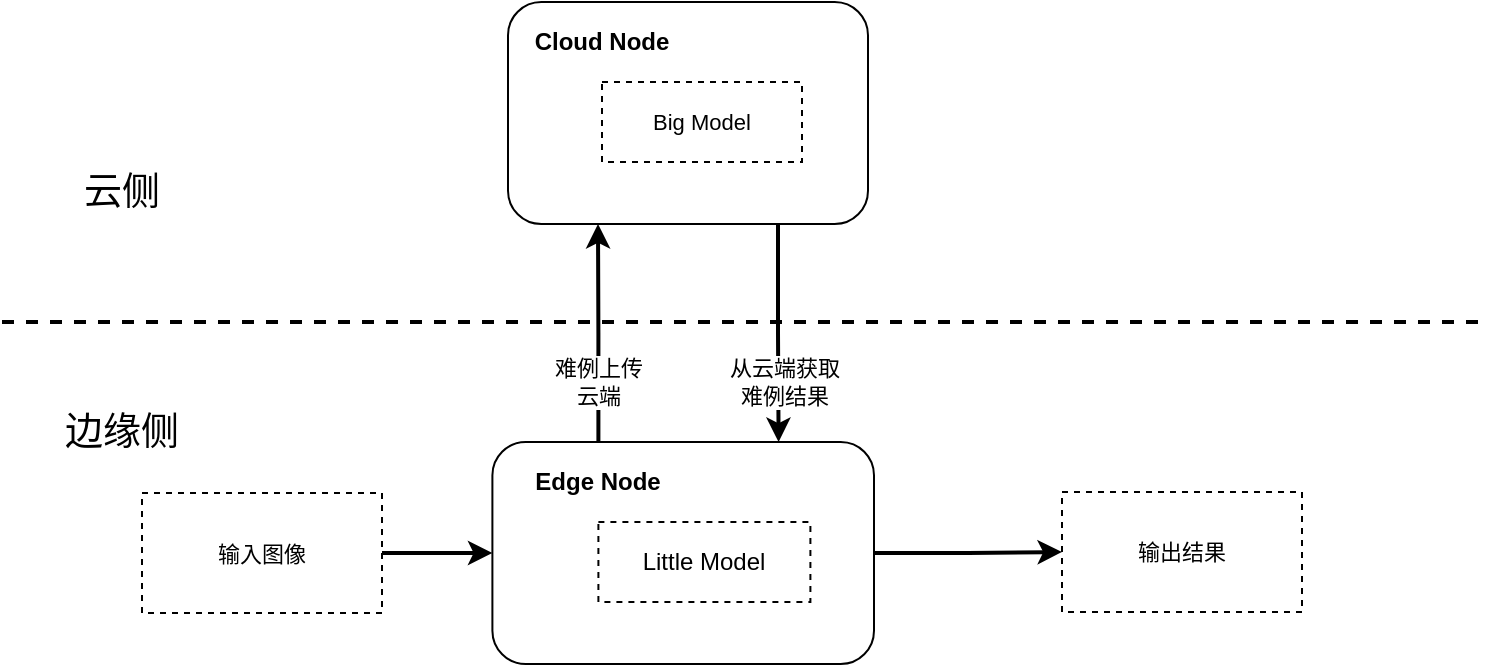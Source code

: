 <mxfile version="18.2.0" type="github">
  <diagram id="qluDVCuECNe0fZMzhmlM" name="Page-1">
    <mxGraphModel dx="946" dy="687" grid="0" gridSize="10" guides="1" tooltips="1" connect="1" arrows="1" fold="1" page="0" pageScale="1" pageWidth="827" pageHeight="1169" math="0" shadow="0">
      <root>
        <mxCell id="0" />
        <mxCell id="1" parent="0" />
        <mxCell id="IPFk0UFKiGAO5SjzcQrA-1" value="" style="endArrow=none;dashed=1;html=1;rounded=0;strokeWidth=2;horizontal=1;" edge="1" parent="1">
          <mxGeometry width="50" height="50" relative="1" as="geometry">
            <mxPoint x="90" y="320" as="sourcePoint" />
            <mxPoint x="830" y="320" as="targetPoint" />
          </mxGeometry>
        </mxCell>
        <mxCell id="IPFk0UFKiGAO5SjzcQrA-15" value="&lt;font style=&quot;font-size: 19px;&quot;&gt;云侧&lt;/font&gt;" style="text;html=1;strokeColor=none;fillColor=none;align=center;verticalAlign=middle;whiteSpace=wrap;rounded=0;dashed=1;" vertex="1" parent="1">
          <mxGeometry x="120" y="240" width="60" height="30" as="geometry" />
        </mxCell>
        <mxCell id="IPFk0UFKiGAO5SjzcQrA-16" value="&lt;font style=&quot;font-size: 19px;&quot;&gt;边缘侧&lt;/font&gt;" style="text;html=1;strokeColor=none;fillColor=none;align=center;verticalAlign=middle;whiteSpace=wrap;rounded=0;dashed=1;" vertex="1" parent="1">
          <mxGeometry x="120" y="360" width="60" height="30" as="geometry" />
        </mxCell>
        <mxCell id="IPFk0UFKiGAO5SjzcQrA-28" style="edgeStyle=orthogonalEdgeStyle;rounded=0;orthogonalLoop=1;jettySize=auto;html=1;exitX=1;exitY=0.5;exitDx=0;exitDy=0;entryX=0;entryY=0.5;entryDx=0;entryDy=0;fontSize=11;strokeWidth=2;" edge="1" parent="1" source="IPFk0UFKiGAO5SjzcQrA-17" target="IPFk0UFKiGAO5SjzcQrA-12">
          <mxGeometry relative="1" as="geometry" />
        </mxCell>
        <mxCell id="IPFk0UFKiGAO5SjzcQrA-17" value="输入图像" style="rounded=0;whiteSpace=wrap;html=1;dashed=1;fontSize=11;" vertex="1" parent="1">
          <mxGeometry x="160" y="405.5" width="120" height="60" as="geometry" />
        </mxCell>
        <mxCell id="IPFk0UFKiGAO5SjzcQrA-22" value="" style="group" vertex="1" connectable="0" parent="1">
          <mxGeometry x="320" y="160" width="200" height="111" as="geometry" />
        </mxCell>
        <mxCell id="IPFk0UFKiGAO5SjzcQrA-2" value="" style="rounded=1;whiteSpace=wrap;html=1;align=left;" vertex="1" parent="IPFk0UFKiGAO5SjzcQrA-22">
          <mxGeometry x="23" width="180" height="111" as="geometry" />
        </mxCell>
        <mxCell id="IPFk0UFKiGAO5SjzcQrA-4" value="&lt;font style=&quot;font-size: 11px;&quot;&gt;Big Model&lt;/font&gt;" style="rounded=0;whiteSpace=wrap;html=1;dashed=1;" vertex="1" parent="IPFk0UFKiGAO5SjzcQrA-22">
          <mxGeometry x="70" y="40" width="100" height="40" as="geometry" />
        </mxCell>
        <mxCell id="IPFk0UFKiGAO5SjzcQrA-6" value="Cloud Node" style="text;html=1;strokeColor=none;fillColor=none;align=center;verticalAlign=middle;whiteSpace=wrap;rounded=0;fontStyle=1" vertex="1" parent="IPFk0UFKiGAO5SjzcQrA-22">
          <mxGeometry width="140" height="40" as="geometry" />
        </mxCell>
        <mxCell id="IPFk0UFKiGAO5SjzcQrA-23" value="" style="group" vertex="1" connectable="0" parent="1">
          <mxGeometry x="314" y="380" width="212" height="111" as="geometry" />
        </mxCell>
        <mxCell id="IPFk0UFKiGAO5SjzcQrA-12" value="" style="rounded=1;whiteSpace=wrap;html=1;align=left;" vertex="1" parent="IPFk0UFKiGAO5SjzcQrA-23">
          <mxGeometry x="21.2" width="190.8" height="111" as="geometry" />
        </mxCell>
        <mxCell id="IPFk0UFKiGAO5SjzcQrA-13" value="Little Model" style="rounded=0;whiteSpace=wrap;html=1;dashed=1;" vertex="1" parent="IPFk0UFKiGAO5SjzcQrA-23">
          <mxGeometry x="74.2" y="40" width="106" height="40" as="geometry" />
        </mxCell>
        <mxCell id="IPFk0UFKiGAO5SjzcQrA-14" value="Edge Node" style="text;html=1;strokeColor=none;fillColor=none;align=center;verticalAlign=middle;whiteSpace=wrap;rounded=0;fontStyle=1" vertex="1" parent="IPFk0UFKiGAO5SjzcQrA-23">
          <mxGeometry width="148.4" height="40" as="geometry" />
        </mxCell>
        <mxCell id="IPFk0UFKiGAO5SjzcQrA-25" style="edgeStyle=orthogonalEdgeStyle;rounded=0;orthogonalLoop=1;jettySize=auto;html=1;exitX=0.5;exitY=0;exitDx=0;exitDy=0;entryX=0.25;entryY=1;entryDx=0;entryDy=0;fontSize=11;strokeWidth=2;" edge="1" parent="1" source="IPFk0UFKiGAO5SjzcQrA-14" target="IPFk0UFKiGAO5SjzcQrA-2">
          <mxGeometry relative="1" as="geometry" />
        </mxCell>
        <mxCell id="IPFk0UFKiGAO5SjzcQrA-31" value="难例上传&lt;br&gt;云端" style="edgeLabel;html=1;align=center;verticalAlign=middle;resizable=0;points=[];fontSize=11;" vertex="1" connectable="0" parent="IPFk0UFKiGAO5SjzcQrA-25">
          <mxGeometry x="-0.139" y="-1" relative="1" as="geometry">
            <mxPoint x="-1" y="17" as="offset" />
          </mxGeometry>
        </mxCell>
        <mxCell id="IPFk0UFKiGAO5SjzcQrA-27" style="edgeStyle=orthogonalEdgeStyle;rounded=0;orthogonalLoop=1;jettySize=auto;html=1;exitX=0.75;exitY=1;exitDx=0;exitDy=0;entryX=0.75;entryY=0;entryDx=0;entryDy=0;fontSize=11;strokeWidth=2;" edge="1" parent="1" source="IPFk0UFKiGAO5SjzcQrA-2" target="IPFk0UFKiGAO5SjzcQrA-12">
          <mxGeometry relative="1" as="geometry" />
        </mxCell>
        <mxCell id="IPFk0UFKiGAO5SjzcQrA-32" value="从云端获取&lt;br&gt;难例结果" style="edgeLabel;html=1;align=center;verticalAlign=middle;resizable=0;points=[];fontSize=11;" vertex="1" connectable="0" parent="IPFk0UFKiGAO5SjzcQrA-27">
          <mxGeometry x="0.085" y="2" relative="1" as="geometry">
            <mxPoint y="20" as="offset" />
          </mxGeometry>
        </mxCell>
        <mxCell id="IPFk0UFKiGAO5SjzcQrA-29" value="输出结果" style="rounded=0;whiteSpace=wrap;html=1;dashed=1;fontSize=11;" vertex="1" parent="1">
          <mxGeometry x="620" y="405" width="120" height="60" as="geometry" />
        </mxCell>
        <mxCell id="IPFk0UFKiGAO5SjzcQrA-30" style="edgeStyle=orthogonalEdgeStyle;rounded=0;orthogonalLoop=1;jettySize=auto;html=1;exitX=1;exitY=0.5;exitDx=0;exitDy=0;entryX=0;entryY=0.5;entryDx=0;entryDy=0;fontSize=11;strokeWidth=2;" edge="1" parent="1" source="IPFk0UFKiGAO5SjzcQrA-12" target="IPFk0UFKiGAO5SjzcQrA-29">
          <mxGeometry relative="1" as="geometry" />
        </mxCell>
      </root>
    </mxGraphModel>
  </diagram>
</mxfile>
